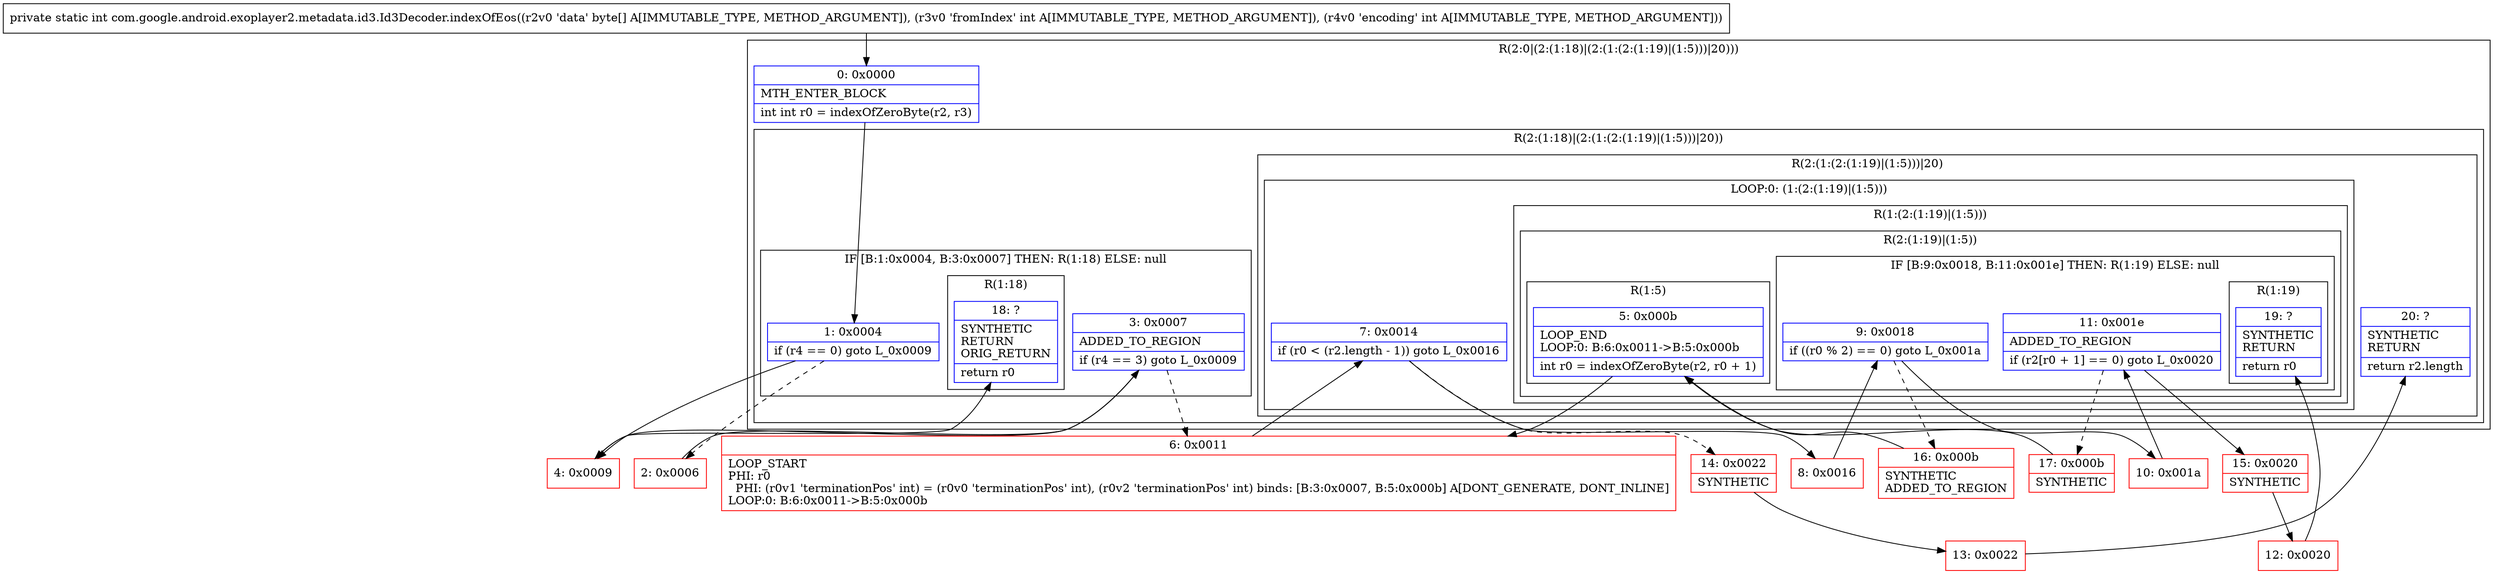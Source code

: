digraph "CFG forcom.google.android.exoplayer2.metadata.id3.Id3Decoder.indexOfEos([BII)I" {
subgraph cluster_Region_594215682 {
label = "R(2:0|(2:(1:18)|(2:(1:(2:(1:19)|(1:5)))|20)))";
node [shape=record,color=blue];
Node_0 [shape=record,label="{0\:\ 0x0000|MTH_ENTER_BLOCK\l|int int r0 = indexOfZeroByte(r2, r3)\l}"];
subgraph cluster_Region_850755883 {
label = "R(2:(1:18)|(2:(1:(2:(1:19)|(1:5)))|20))";
node [shape=record,color=blue];
subgraph cluster_IfRegion_1588232384 {
label = "IF [B:1:0x0004, B:3:0x0007] THEN: R(1:18) ELSE: null";
node [shape=record,color=blue];
Node_1 [shape=record,label="{1\:\ 0x0004|if (r4 == 0) goto L_0x0009\l}"];
Node_3 [shape=record,label="{3\:\ 0x0007|ADDED_TO_REGION\l|if (r4 == 3) goto L_0x0009\l}"];
subgraph cluster_Region_630933860 {
label = "R(1:18)";
node [shape=record,color=blue];
Node_18 [shape=record,label="{18\:\ ?|SYNTHETIC\lRETURN\lORIG_RETURN\l|return r0\l}"];
}
}
subgraph cluster_Region_1858226694 {
label = "R(2:(1:(2:(1:19)|(1:5)))|20)";
node [shape=record,color=blue];
subgraph cluster_LoopRegion_1491903808 {
label = "LOOP:0: (1:(2:(1:19)|(1:5)))";
node [shape=record,color=blue];
Node_7 [shape=record,label="{7\:\ 0x0014|if (r0 \< (r2.length \- 1)) goto L_0x0016\l}"];
subgraph cluster_Region_235301160 {
label = "R(1:(2:(1:19)|(1:5)))";
node [shape=record,color=blue];
subgraph cluster_Region_279186714 {
label = "R(2:(1:19)|(1:5))";
node [shape=record,color=blue];
subgraph cluster_IfRegion_593813068 {
label = "IF [B:9:0x0018, B:11:0x001e] THEN: R(1:19) ELSE: null";
node [shape=record,color=blue];
Node_9 [shape=record,label="{9\:\ 0x0018|if ((r0 % 2) == 0) goto L_0x001a\l}"];
Node_11 [shape=record,label="{11\:\ 0x001e|ADDED_TO_REGION\l|if (r2[r0 + 1] == 0) goto L_0x0020\l}"];
subgraph cluster_Region_2138737647 {
label = "R(1:19)";
node [shape=record,color=blue];
Node_19 [shape=record,label="{19\:\ ?|SYNTHETIC\lRETURN\l|return r0\l}"];
}
}
subgraph cluster_Region_525890396 {
label = "R(1:5)";
node [shape=record,color=blue];
Node_5 [shape=record,label="{5\:\ 0x000b|LOOP_END\lLOOP:0: B:6:0x0011\-\>B:5:0x000b\l|int r0 = indexOfZeroByte(r2, r0 + 1)\l}"];
}
}
}
}
Node_20 [shape=record,label="{20\:\ ?|SYNTHETIC\lRETURN\l|return r2.length\l}"];
}
}
}
Node_2 [shape=record,color=red,label="{2\:\ 0x0006}"];
Node_4 [shape=record,color=red,label="{4\:\ 0x0009}"];
Node_6 [shape=record,color=red,label="{6\:\ 0x0011|LOOP_START\lPHI: r0 \l  PHI: (r0v1 'terminationPos' int) = (r0v0 'terminationPos' int), (r0v2 'terminationPos' int) binds: [B:3:0x0007, B:5:0x000b] A[DONT_GENERATE, DONT_INLINE]\lLOOP:0: B:6:0x0011\-\>B:5:0x000b\l}"];
Node_8 [shape=record,color=red,label="{8\:\ 0x0016}"];
Node_10 [shape=record,color=red,label="{10\:\ 0x001a}"];
Node_12 [shape=record,color=red,label="{12\:\ 0x0020}"];
Node_13 [shape=record,color=red,label="{13\:\ 0x0022}"];
Node_14 [shape=record,color=red,label="{14\:\ 0x0022|SYNTHETIC\l}"];
Node_15 [shape=record,color=red,label="{15\:\ 0x0020|SYNTHETIC\l}"];
Node_16 [shape=record,color=red,label="{16\:\ 0x000b|SYNTHETIC\lADDED_TO_REGION\l}"];
Node_17 [shape=record,color=red,label="{17\:\ 0x000b|SYNTHETIC\l}"];
MethodNode[shape=record,label="{private static int com.google.android.exoplayer2.metadata.id3.Id3Decoder.indexOfEos((r2v0 'data' byte[] A[IMMUTABLE_TYPE, METHOD_ARGUMENT]), (r3v0 'fromIndex' int A[IMMUTABLE_TYPE, METHOD_ARGUMENT]), (r4v0 'encoding' int A[IMMUTABLE_TYPE, METHOD_ARGUMENT])) }"];
MethodNode -> Node_0;
Node_0 -> Node_1;
Node_1 -> Node_2[style=dashed];
Node_1 -> Node_4;
Node_3 -> Node_4;
Node_3 -> Node_6[style=dashed];
Node_7 -> Node_8;
Node_7 -> Node_14[style=dashed];
Node_9 -> Node_10;
Node_9 -> Node_16[style=dashed];
Node_11 -> Node_15;
Node_11 -> Node_17[style=dashed];
Node_5 -> Node_6;
Node_2 -> Node_3;
Node_4 -> Node_18;
Node_6 -> Node_7;
Node_8 -> Node_9;
Node_10 -> Node_11;
Node_12 -> Node_19;
Node_13 -> Node_20;
Node_14 -> Node_13;
Node_15 -> Node_12;
Node_16 -> Node_5;
Node_17 -> Node_5;
}

